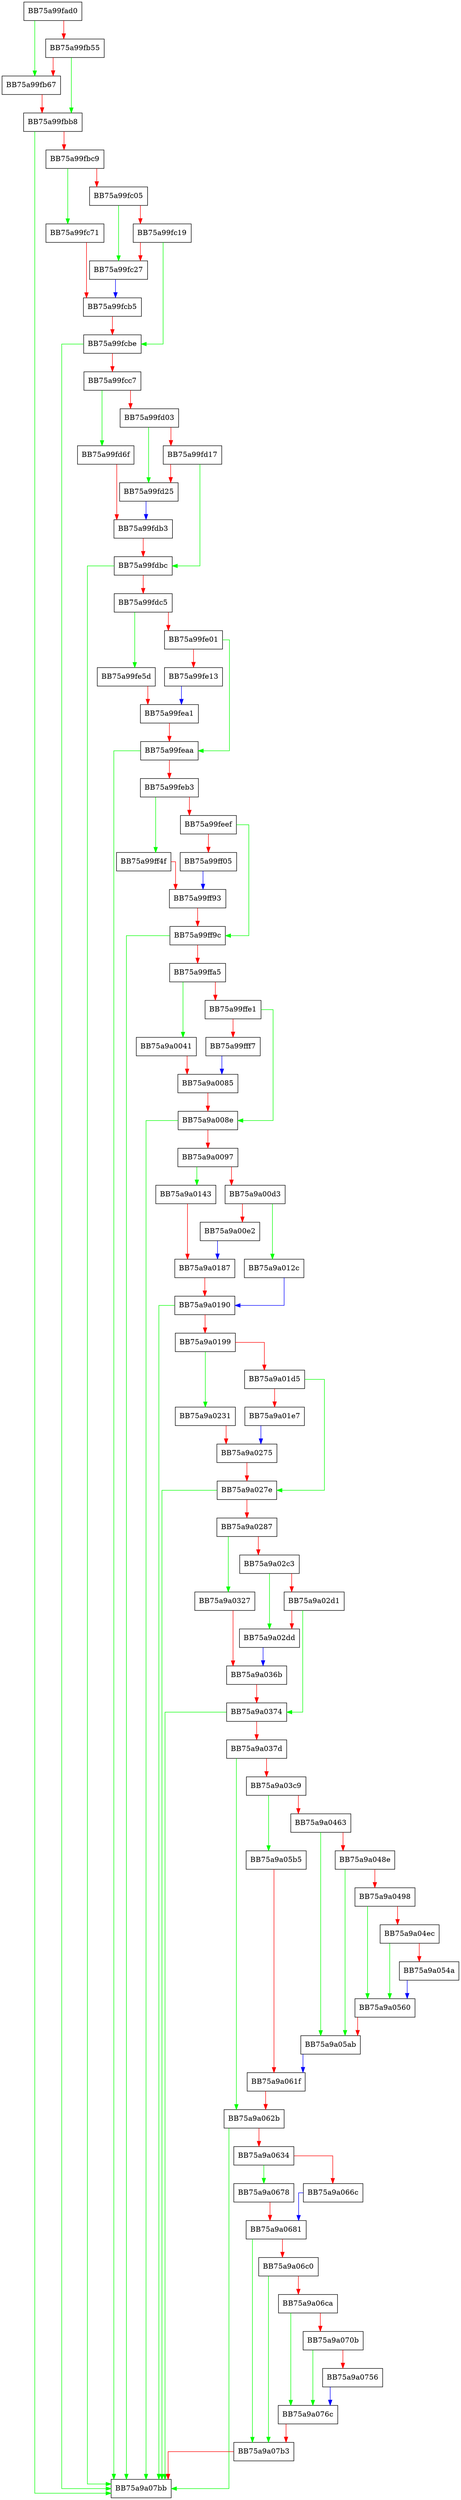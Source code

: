 digraph configure_node {
  node [shape="box"];
  graph [splines=ortho];
  BB75a99fad0 -> BB75a99fb67 [color="green"];
  BB75a99fad0 -> BB75a99fb55 [color="red"];
  BB75a99fb55 -> BB75a99fbb8 [color="green"];
  BB75a99fb55 -> BB75a99fb67 [color="red"];
  BB75a99fb67 -> BB75a99fbb8 [color="red"];
  BB75a99fbb8 -> BB75a9a07bb [color="green"];
  BB75a99fbb8 -> BB75a99fbc9 [color="red"];
  BB75a99fbc9 -> BB75a99fc71 [color="green"];
  BB75a99fbc9 -> BB75a99fc05 [color="red"];
  BB75a99fc05 -> BB75a99fc27 [color="green"];
  BB75a99fc05 -> BB75a99fc19 [color="red"];
  BB75a99fc19 -> BB75a99fcbe [color="green"];
  BB75a99fc19 -> BB75a99fc27 [color="red"];
  BB75a99fc27 -> BB75a99fcb5 [color="blue"];
  BB75a99fc71 -> BB75a99fcb5 [color="red"];
  BB75a99fcb5 -> BB75a99fcbe [color="red"];
  BB75a99fcbe -> BB75a9a07bb [color="green"];
  BB75a99fcbe -> BB75a99fcc7 [color="red"];
  BB75a99fcc7 -> BB75a99fd6f [color="green"];
  BB75a99fcc7 -> BB75a99fd03 [color="red"];
  BB75a99fd03 -> BB75a99fd25 [color="green"];
  BB75a99fd03 -> BB75a99fd17 [color="red"];
  BB75a99fd17 -> BB75a99fdbc [color="green"];
  BB75a99fd17 -> BB75a99fd25 [color="red"];
  BB75a99fd25 -> BB75a99fdb3 [color="blue"];
  BB75a99fd6f -> BB75a99fdb3 [color="red"];
  BB75a99fdb3 -> BB75a99fdbc [color="red"];
  BB75a99fdbc -> BB75a9a07bb [color="green"];
  BB75a99fdbc -> BB75a99fdc5 [color="red"];
  BB75a99fdc5 -> BB75a99fe5d [color="green"];
  BB75a99fdc5 -> BB75a99fe01 [color="red"];
  BB75a99fe01 -> BB75a99feaa [color="green"];
  BB75a99fe01 -> BB75a99fe13 [color="red"];
  BB75a99fe13 -> BB75a99fea1 [color="blue"];
  BB75a99fe5d -> BB75a99fea1 [color="red"];
  BB75a99fea1 -> BB75a99feaa [color="red"];
  BB75a99feaa -> BB75a9a07bb [color="green"];
  BB75a99feaa -> BB75a99feb3 [color="red"];
  BB75a99feb3 -> BB75a99ff4f [color="green"];
  BB75a99feb3 -> BB75a99feef [color="red"];
  BB75a99feef -> BB75a99ff9c [color="green"];
  BB75a99feef -> BB75a99ff05 [color="red"];
  BB75a99ff05 -> BB75a99ff93 [color="blue"];
  BB75a99ff4f -> BB75a99ff93 [color="red"];
  BB75a99ff93 -> BB75a99ff9c [color="red"];
  BB75a99ff9c -> BB75a9a07bb [color="green"];
  BB75a99ff9c -> BB75a99ffa5 [color="red"];
  BB75a99ffa5 -> BB75a9a0041 [color="green"];
  BB75a99ffa5 -> BB75a99ffe1 [color="red"];
  BB75a99ffe1 -> BB75a9a008e [color="green"];
  BB75a99ffe1 -> BB75a99fff7 [color="red"];
  BB75a99fff7 -> BB75a9a0085 [color="blue"];
  BB75a9a0041 -> BB75a9a0085 [color="red"];
  BB75a9a0085 -> BB75a9a008e [color="red"];
  BB75a9a008e -> BB75a9a07bb [color="green"];
  BB75a9a008e -> BB75a9a0097 [color="red"];
  BB75a9a0097 -> BB75a9a0143 [color="green"];
  BB75a9a0097 -> BB75a9a00d3 [color="red"];
  BB75a9a00d3 -> BB75a9a012c [color="green"];
  BB75a9a00d3 -> BB75a9a00e2 [color="red"];
  BB75a9a00e2 -> BB75a9a0187 [color="blue"];
  BB75a9a012c -> BB75a9a0190 [color="blue"];
  BB75a9a0143 -> BB75a9a0187 [color="red"];
  BB75a9a0187 -> BB75a9a0190 [color="red"];
  BB75a9a0190 -> BB75a9a07bb [color="green"];
  BB75a9a0190 -> BB75a9a0199 [color="red"];
  BB75a9a0199 -> BB75a9a0231 [color="green"];
  BB75a9a0199 -> BB75a9a01d5 [color="red"];
  BB75a9a01d5 -> BB75a9a027e [color="green"];
  BB75a9a01d5 -> BB75a9a01e7 [color="red"];
  BB75a9a01e7 -> BB75a9a0275 [color="blue"];
  BB75a9a0231 -> BB75a9a0275 [color="red"];
  BB75a9a0275 -> BB75a9a027e [color="red"];
  BB75a9a027e -> BB75a9a07bb [color="green"];
  BB75a9a027e -> BB75a9a0287 [color="red"];
  BB75a9a0287 -> BB75a9a0327 [color="green"];
  BB75a9a0287 -> BB75a9a02c3 [color="red"];
  BB75a9a02c3 -> BB75a9a02dd [color="green"];
  BB75a9a02c3 -> BB75a9a02d1 [color="red"];
  BB75a9a02d1 -> BB75a9a0374 [color="green"];
  BB75a9a02d1 -> BB75a9a02dd [color="red"];
  BB75a9a02dd -> BB75a9a036b [color="blue"];
  BB75a9a0327 -> BB75a9a036b [color="red"];
  BB75a9a036b -> BB75a9a0374 [color="red"];
  BB75a9a0374 -> BB75a9a07bb [color="green"];
  BB75a9a0374 -> BB75a9a037d [color="red"];
  BB75a9a037d -> BB75a9a062b [color="green"];
  BB75a9a037d -> BB75a9a03c9 [color="red"];
  BB75a9a03c9 -> BB75a9a05b5 [color="green"];
  BB75a9a03c9 -> BB75a9a0463 [color="red"];
  BB75a9a0463 -> BB75a9a05ab [color="green"];
  BB75a9a0463 -> BB75a9a048e [color="red"];
  BB75a9a048e -> BB75a9a05ab [color="green"];
  BB75a9a048e -> BB75a9a0498 [color="red"];
  BB75a9a0498 -> BB75a9a0560 [color="green"];
  BB75a9a0498 -> BB75a9a04ec [color="red"];
  BB75a9a04ec -> BB75a9a0560 [color="green"];
  BB75a9a04ec -> BB75a9a054a [color="red"];
  BB75a9a054a -> BB75a9a0560 [color="blue"];
  BB75a9a0560 -> BB75a9a05ab [color="red"];
  BB75a9a05ab -> BB75a9a061f [color="blue"];
  BB75a9a05b5 -> BB75a9a061f [color="red"];
  BB75a9a061f -> BB75a9a062b [color="red"];
  BB75a9a062b -> BB75a9a07bb [color="green"];
  BB75a9a062b -> BB75a9a0634 [color="red"];
  BB75a9a0634 -> BB75a9a0678 [color="green"];
  BB75a9a0634 -> BB75a9a066c [color="red"];
  BB75a9a066c -> BB75a9a0681 [color="blue"];
  BB75a9a0678 -> BB75a9a0681 [color="red"];
  BB75a9a0681 -> BB75a9a07b3 [color="green"];
  BB75a9a0681 -> BB75a9a06c0 [color="red"];
  BB75a9a06c0 -> BB75a9a07b3 [color="green"];
  BB75a9a06c0 -> BB75a9a06ca [color="red"];
  BB75a9a06ca -> BB75a9a076c [color="green"];
  BB75a9a06ca -> BB75a9a070b [color="red"];
  BB75a9a070b -> BB75a9a076c [color="green"];
  BB75a9a070b -> BB75a9a0756 [color="red"];
  BB75a9a0756 -> BB75a9a076c [color="blue"];
  BB75a9a076c -> BB75a9a07b3 [color="red"];
  BB75a9a07b3 -> BB75a9a07bb [color="red"];
}